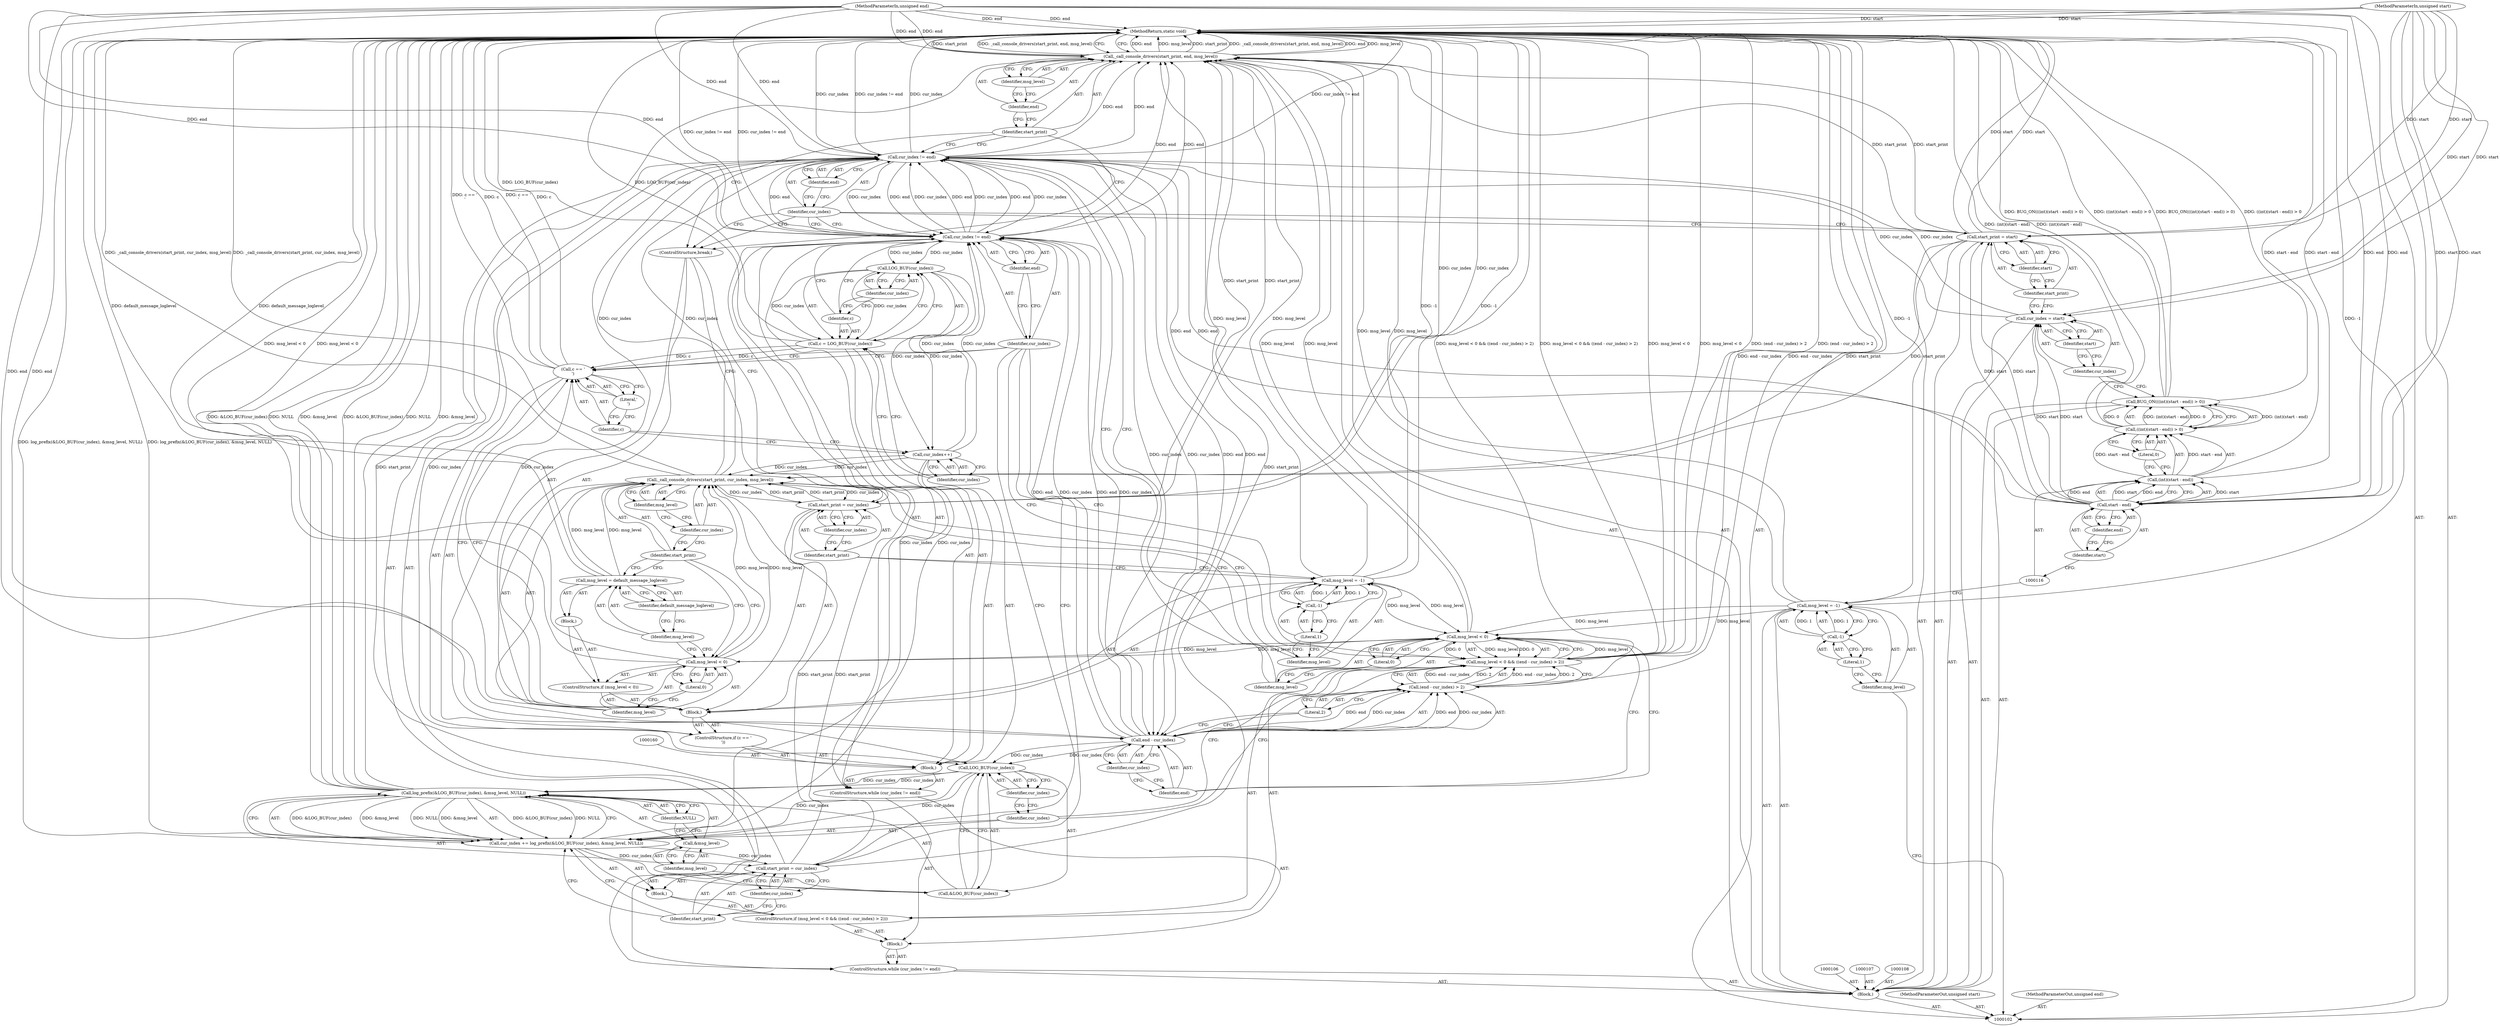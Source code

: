 digraph "1_linux_ce0030c00f95cf9110d9cdcd41e901e1fb814417" {
"1000196" [label="(MethodReturn,static void)"];
"1000103" [label="(MethodParameterIn,unsigned start)"];
"1000281" [label="(MethodParameterOut,unsigned start)"];
"1000104" [label="(MethodParameterIn,unsigned end)"];
"1000282" [label="(MethodParameterOut,unsigned end)"];
"1000127" [label="(ControlStructure,while (cur_index != end))"];
"1000130" [label="(Identifier,end)"];
"1000131" [label="(Block,)"];
"1000128" [label="(Call,cur_index != end)"];
"1000129" [label="(Identifier,cur_index)"];
"1000136" [label="(Literal,0)"];
"1000137" [label="(Call,(end - cur_index) > 2)"];
"1000138" [label="(Call,end - cur_index)"];
"1000139" [label="(Identifier,end)"];
"1000132" [label="(ControlStructure,if (msg_level < 0 && ((end - cur_index) > 2)))"];
"1000140" [label="(Identifier,cur_index)"];
"1000141" [label="(Literal,2)"];
"1000142" [label="(Block,)"];
"1000133" [label="(Call,msg_level < 0 && ((end - cur_index) > 2))"];
"1000134" [label="(Call,msg_level < 0)"];
"1000135" [label="(Identifier,msg_level)"];
"1000145" [label="(Call,log_prefix(&LOG_BUF(cur_index), &msg_level, NULL))"];
"1000146" [label="(Call,&LOG_BUF(cur_index))"];
"1000147" [label="(Call,LOG_BUF(cur_index))"];
"1000143" [label="(Call,cur_index += log_prefix(&LOG_BUF(cur_index), &msg_level, NULL))"];
"1000144" [label="(Identifier,cur_index)"];
"1000148" [label="(Identifier,cur_index)"];
"1000149" [label="(Call,&msg_level)"];
"1000150" [label="(Identifier,msg_level)"];
"1000151" [label="(Identifier,NULL)"];
"1000154" [label="(Identifier,cur_index)"];
"1000152" [label="(Call,start_print = cur_index)"];
"1000153" [label="(Identifier,start_print)"];
"1000156" [label="(Call,cur_index != end)"];
"1000157" [label="(Identifier,cur_index)"];
"1000158" [label="(Identifier,end)"];
"1000155" [label="(ControlStructure,while (cur_index != end))"];
"1000163" [label="(Call,LOG_BUF(cur_index))"];
"1000164" [label="(Identifier,cur_index)"];
"1000159" [label="(Block,)"];
"1000161" [label="(Call,c = LOG_BUF(cur_index))"];
"1000162" [label="(Identifier,c)"];
"1000165" [label="(Call,cur_index++)"];
"1000166" [label="(Identifier,cur_index)"];
"1000105" [label="(Block,)"];
"1000170" [label="(Literal,'\n')"];
"1000171" [label="(Block,)"];
"1000167" [label="(ControlStructure,if (c == '\n'))"];
"1000168" [label="(Call,c == '\n')"];
"1000169" [label="(Identifier,c)"];
"1000175" [label="(Literal,0)"];
"1000176" [label="(Block,)"];
"1000172" [label="(ControlStructure,if (msg_level < 0))"];
"1000173" [label="(Call,msg_level < 0)"];
"1000174" [label="(Identifier,msg_level)"];
"1000179" [label="(Identifier,default_message_loglevel)"];
"1000177" [label="(Call,msg_level = default_message_loglevel)"];
"1000178" [label="(Identifier,msg_level)"];
"1000181" [label="(Identifier,start_print)"];
"1000182" [label="(Identifier,cur_index)"];
"1000180" [label="(Call,_call_console_drivers(start_print, cur_index, msg_level))"];
"1000183" [label="(Identifier,msg_level)"];
"1000186" [label="(Call,-1)"];
"1000187" [label="(Literal,1)"];
"1000184" [label="(Call,msg_level = -1)"];
"1000185" [label="(Identifier,msg_level)"];
"1000190" [label="(Identifier,cur_index)"];
"1000188" [label="(Call,start_print = cur_index)"];
"1000189" [label="(Identifier,start_print)"];
"1000191" [label="(ControlStructure,break;)"];
"1000192" [label="(Call,_call_console_drivers(start_print, end, msg_level))"];
"1000193" [label="(Identifier,start_print)"];
"1000194" [label="(Identifier,end)"];
"1000195" [label="(Identifier,msg_level)"];
"1000109" [label="(Call,msg_level = -1)"];
"1000110" [label="(Identifier,msg_level)"];
"1000111" [label="(Call,-1)"];
"1000112" [label="(Literal,1)"];
"1000113" [label="(Call,BUG_ON(((int)(start - end)) > 0))"];
"1000117" [label="(Call,start - end)"];
"1000118" [label="(Identifier,start)"];
"1000119" [label="(Identifier,end)"];
"1000120" [label="(Literal,0)"];
"1000114" [label="(Call,((int)(start - end)) > 0)"];
"1000115" [label="(Call,(int)(start - end))"];
"1000121" [label="(Call,cur_index = start)"];
"1000122" [label="(Identifier,cur_index)"];
"1000123" [label="(Identifier,start)"];
"1000126" [label="(Identifier,start)"];
"1000124" [label="(Call,start_print = start)"];
"1000125" [label="(Identifier,start_print)"];
"1000196" -> "1000102"  [label="AST: "];
"1000196" -> "1000192"  [label="CFG: "];
"1000192" -> "1000196"  [label="DDG: end"];
"1000192" -> "1000196"  [label="DDG: msg_level"];
"1000192" -> "1000196"  [label="DDG: start_print"];
"1000192" -> "1000196"  [label="DDG: _call_console_drivers(start_print, end, msg_level)"];
"1000145" -> "1000196"  [label="DDG: NULL"];
"1000145" -> "1000196"  [label="DDG: &msg_level"];
"1000145" -> "1000196"  [label="DDG: &LOG_BUF(cur_index)"];
"1000113" -> "1000196"  [label="DDG: ((int)(start - end)) > 0"];
"1000113" -> "1000196"  [label="DDG: BUG_ON(((int)(start - end)) > 0)"];
"1000133" -> "1000196"  [label="DDG: msg_level < 0 && ((end - cur_index) > 2)"];
"1000133" -> "1000196"  [label="DDG: msg_level < 0"];
"1000133" -> "1000196"  [label="DDG: (end - cur_index) > 2"];
"1000115" -> "1000196"  [label="DDG: start - end"];
"1000168" -> "1000196"  [label="DDG: c == '\n'"];
"1000168" -> "1000196"  [label="DDG: c"];
"1000184" -> "1000196"  [label="DDG: -1"];
"1000124" -> "1000196"  [label="DDG: start"];
"1000188" -> "1000196"  [label="DDG: cur_index"];
"1000177" -> "1000196"  [label="DDG: default_message_loglevel"];
"1000104" -> "1000196"  [label="DDG: end"];
"1000128" -> "1000196"  [label="DDG: cur_index"];
"1000128" -> "1000196"  [label="DDG: cur_index != end"];
"1000103" -> "1000196"  [label="DDG: start"];
"1000114" -> "1000196"  [label="DDG: (int)(start - end)"];
"1000180" -> "1000196"  [label="DDG: _call_console_drivers(start_print, cur_index, msg_level)"];
"1000173" -> "1000196"  [label="DDG: msg_level < 0"];
"1000143" -> "1000196"  [label="DDG: log_prefix(&LOG_BUF(cur_index), &msg_level, NULL)"];
"1000137" -> "1000196"  [label="DDG: end - cur_index"];
"1000156" -> "1000196"  [label="DDG: cur_index != end"];
"1000161" -> "1000196"  [label="DDG: LOG_BUF(cur_index)"];
"1000109" -> "1000196"  [label="DDG: -1"];
"1000103" -> "1000102"  [label="AST: "];
"1000103" -> "1000196"  [label="DDG: start"];
"1000103" -> "1000117"  [label="DDG: start"];
"1000103" -> "1000121"  [label="DDG: start"];
"1000103" -> "1000124"  [label="DDG: start"];
"1000281" -> "1000102"  [label="AST: "];
"1000104" -> "1000102"  [label="AST: "];
"1000104" -> "1000196"  [label="DDG: end"];
"1000104" -> "1000117"  [label="DDG: end"];
"1000104" -> "1000128"  [label="DDG: end"];
"1000104" -> "1000138"  [label="DDG: end"];
"1000104" -> "1000156"  [label="DDG: end"];
"1000104" -> "1000192"  [label="DDG: end"];
"1000282" -> "1000102"  [label="AST: "];
"1000127" -> "1000105"  [label="AST: "];
"1000128" -> "1000127"  [label="AST: "];
"1000131" -> "1000127"  [label="AST: "];
"1000130" -> "1000128"  [label="AST: "];
"1000130" -> "1000129"  [label="CFG: "];
"1000128" -> "1000130"  [label="CFG: "];
"1000131" -> "1000127"  [label="AST: "];
"1000132" -> "1000131"  [label="AST: "];
"1000155" -> "1000131"  [label="AST: "];
"1000128" -> "1000127"  [label="AST: "];
"1000128" -> "1000130"  [label="CFG: "];
"1000129" -> "1000128"  [label="AST: "];
"1000130" -> "1000128"  [label="AST: "];
"1000135" -> "1000128"  [label="CFG: "];
"1000193" -> "1000128"  [label="CFG: "];
"1000128" -> "1000196"  [label="DDG: cur_index"];
"1000128" -> "1000196"  [label="DDG: cur_index != end"];
"1000156" -> "1000128"  [label="DDG: cur_index"];
"1000156" -> "1000128"  [label="DDG: end"];
"1000121" -> "1000128"  [label="DDG: cur_index"];
"1000180" -> "1000128"  [label="DDG: cur_index"];
"1000117" -> "1000128"  [label="DDG: end"];
"1000104" -> "1000128"  [label="DDG: end"];
"1000128" -> "1000138"  [label="DDG: end"];
"1000128" -> "1000138"  [label="DDG: cur_index"];
"1000128" -> "1000147"  [label="DDG: cur_index"];
"1000128" -> "1000156"  [label="DDG: cur_index"];
"1000128" -> "1000156"  [label="DDG: end"];
"1000128" -> "1000192"  [label="DDG: end"];
"1000129" -> "1000128"  [label="AST: "];
"1000129" -> "1000156"  [label="CFG: "];
"1000129" -> "1000191"  [label="CFG: "];
"1000129" -> "1000124"  [label="CFG: "];
"1000130" -> "1000129"  [label="CFG: "];
"1000136" -> "1000134"  [label="AST: "];
"1000136" -> "1000135"  [label="CFG: "];
"1000134" -> "1000136"  [label="CFG: "];
"1000137" -> "1000133"  [label="AST: "];
"1000137" -> "1000141"  [label="CFG: "];
"1000138" -> "1000137"  [label="AST: "];
"1000141" -> "1000137"  [label="AST: "];
"1000133" -> "1000137"  [label="CFG: "];
"1000137" -> "1000196"  [label="DDG: end - cur_index"];
"1000137" -> "1000133"  [label="DDG: end - cur_index"];
"1000137" -> "1000133"  [label="DDG: 2"];
"1000138" -> "1000137"  [label="DDG: end"];
"1000138" -> "1000137"  [label="DDG: cur_index"];
"1000138" -> "1000137"  [label="AST: "];
"1000138" -> "1000140"  [label="CFG: "];
"1000139" -> "1000138"  [label="AST: "];
"1000140" -> "1000138"  [label="AST: "];
"1000141" -> "1000138"  [label="CFG: "];
"1000138" -> "1000137"  [label="DDG: end"];
"1000138" -> "1000137"  [label="DDG: cur_index"];
"1000128" -> "1000138"  [label="DDG: end"];
"1000128" -> "1000138"  [label="DDG: cur_index"];
"1000104" -> "1000138"  [label="DDG: end"];
"1000138" -> "1000147"  [label="DDG: cur_index"];
"1000138" -> "1000156"  [label="DDG: cur_index"];
"1000138" -> "1000156"  [label="DDG: end"];
"1000139" -> "1000138"  [label="AST: "];
"1000139" -> "1000134"  [label="CFG: "];
"1000140" -> "1000139"  [label="CFG: "];
"1000132" -> "1000131"  [label="AST: "];
"1000133" -> "1000132"  [label="AST: "];
"1000142" -> "1000132"  [label="AST: "];
"1000140" -> "1000138"  [label="AST: "];
"1000140" -> "1000139"  [label="CFG: "];
"1000138" -> "1000140"  [label="CFG: "];
"1000141" -> "1000137"  [label="AST: "];
"1000141" -> "1000138"  [label="CFG: "];
"1000137" -> "1000141"  [label="CFG: "];
"1000142" -> "1000132"  [label="AST: "];
"1000143" -> "1000142"  [label="AST: "];
"1000152" -> "1000142"  [label="AST: "];
"1000133" -> "1000132"  [label="AST: "];
"1000133" -> "1000134"  [label="CFG: "];
"1000133" -> "1000137"  [label="CFG: "];
"1000134" -> "1000133"  [label="AST: "];
"1000137" -> "1000133"  [label="AST: "];
"1000144" -> "1000133"  [label="CFG: "];
"1000157" -> "1000133"  [label="CFG: "];
"1000133" -> "1000196"  [label="DDG: msg_level < 0 && ((end - cur_index) > 2)"];
"1000133" -> "1000196"  [label="DDG: msg_level < 0"];
"1000133" -> "1000196"  [label="DDG: (end - cur_index) > 2"];
"1000134" -> "1000133"  [label="DDG: msg_level"];
"1000134" -> "1000133"  [label="DDG: 0"];
"1000137" -> "1000133"  [label="DDG: end - cur_index"];
"1000137" -> "1000133"  [label="DDG: 2"];
"1000134" -> "1000133"  [label="AST: "];
"1000134" -> "1000136"  [label="CFG: "];
"1000135" -> "1000134"  [label="AST: "];
"1000136" -> "1000134"  [label="AST: "];
"1000139" -> "1000134"  [label="CFG: "];
"1000133" -> "1000134"  [label="CFG: "];
"1000134" -> "1000133"  [label="DDG: msg_level"];
"1000134" -> "1000133"  [label="DDG: 0"];
"1000184" -> "1000134"  [label="DDG: msg_level"];
"1000109" -> "1000134"  [label="DDG: msg_level"];
"1000134" -> "1000173"  [label="DDG: msg_level"];
"1000134" -> "1000192"  [label="DDG: msg_level"];
"1000135" -> "1000134"  [label="AST: "];
"1000135" -> "1000128"  [label="CFG: "];
"1000136" -> "1000135"  [label="CFG: "];
"1000145" -> "1000143"  [label="AST: "];
"1000145" -> "1000151"  [label="CFG: "];
"1000146" -> "1000145"  [label="AST: "];
"1000149" -> "1000145"  [label="AST: "];
"1000151" -> "1000145"  [label="AST: "];
"1000143" -> "1000145"  [label="CFG: "];
"1000145" -> "1000196"  [label="DDG: NULL"];
"1000145" -> "1000196"  [label="DDG: &msg_level"];
"1000145" -> "1000196"  [label="DDG: &LOG_BUF(cur_index)"];
"1000145" -> "1000143"  [label="DDG: &LOG_BUF(cur_index)"];
"1000145" -> "1000143"  [label="DDG: &msg_level"];
"1000145" -> "1000143"  [label="DDG: NULL"];
"1000147" -> "1000145"  [label="DDG: cur_index"];
"1000146" -> "1000145"  [label="AST: "];
"1000146" -> "1000147"  [label="CFG: "];
"1000147" -> "1000146"  [label="AST: "];
"1000150" -> "1000146"  [label="CFG: "];
"1000147" -> "1000146"  [label="AST: "];
"1000147" -> "1000148"  [label="CFG: "];
"1000148" -> "1000147"  [label="AST: "];
"1000146" -> "1000147"  [label="CFG: "];
"1000147" -> "1000143"  [label="DDG: cur_index"];
"1000147" -> "1000145"  [label="DDG: cur_index"];
"1000138" -> "1000147"  [label="DDG: cur_index"];
"1000128" -> "1000147"  [label="DDG: cur_index"];
"1000143" -> "1000142"  [label="AST: "];
"1000143" -> "1000145"  [label="CFG: "];
"1000144" -> "1000143"  [label="AST: "];
"1000145" -> "1000143"  [label="AST: "];
"1000153" -> "1000143"  [label="CFG: "];
"1000143" -> "1000196"  [label="DDG: log_prefix(&LOG_BUF(cur_index), &msg_level, NULL)"];
"1000145" -> "1000143"  [label="DDG: &LOG_BUF(cur_index)"];
"1000145" -> "1000143"  [label="DDG: &msg_level"];
"1000145" -> "1000143"  [label="DDG: NULL"];
"1000147" -> "1000143"  [label="DDG: cur_index"];
"1000143" -> "1000152"  [label="DDG: cur_index"];
"1000143" -> "1000156"  [label="DDG: cur_index"];
"1000144" -> "1000143"  [label="AST: "];
"1000144" -> "1000133"  [label="CFG: "];
"1000148" -> "1000144"  [label="CFG: "];
"1000148" -> "1000147"  [label="AST: "];
"1000148" -> "1000144"  [label="CFG: "];
"1000147" -> "1000148"  [label="CFG: "];
"1000149" -> "1000145"  [label="AST: "];
"1000149" -> "1000150"  [label="CFG: "];
"1000150" -> "1000149"  [label="AST: "];
"1000151" -> "1000149"  [label="CFG: "];
"1000150" -> "1000149"  [label="AST: "];
"1000150" -> "1000146"  [label="CFG: "];
"1000149" -> "1000150"  [label="CFG: "];
"1000151" -> "1000145"  [label="AST: "];
"1000151" -> "1000149"  [label="CFG: "];
"1000145" -> "1000151"  [label="CFG: "];
"1000154" -> "1000152"  [label="AST: "];
"1000154" -> "1000153"  [label="CFG: "];
"1000152" -> "1000154"  [label="CFG: "];
"1000152" -> "1000142"  [label="AST: "];
"1000152" -> "1000154"  [label="CFG: "];
"1000153" -> "1000152"  [label="AST: "];
"1000154" -> "1000152"  [label="AST: "];
"1000157" -> "1000152"  [label="CFG: "];
"1000143" -> "1000152"  [label="DDG: cur_index"];
"1000152" -> "1000180"  [label="DDG: start_print"];
"1000152" -> "1000192"  [label="DDG: start_print"];
"1000153" -> "1000152"  [label="AST: "];
"1000153" -> "1000143"  [label="CFG: "];
"1000154" -> "1000153"  [label="CFG: "];
"1000156" -> "1000155"  [label="AST: "];
"1000156" -> "1000158"  [label="CFG: "];
"1000157" -> "1000156"  [label="AST: "];
"1000158" -> "1000156"  [label="AST: "];
"1000129" -> "1000156"  [label="CFG: "];
"1000162" -> "1000156"  [label="CFG: "];
"1000156" -> "1000196"  [label="DDG: cur_index != end"];
"1000156" -> "1000128"  [label="DDG: cur_index"];
"1000156" -> "1000128"  [label="DDG: end"];
"1000128" -> "1000156"  [label="DDG: cur_index"];
"1000128" -> "1000156"  [label="DDG: end"];
"1000165" -> "1000156"  [label="DDG: cur_index"];
"1000138" -> "1000156"  [label="DDG: cur_index"];
"1000138" -> "1000156"  [label="DDG: end"];
"1000143" -> "1000156"  [label="DDG: cur_index"];
"1000104" -> "1000156"  [label="DDG: end"];
"1000156" -> "1000163"  [label="DDG: cur_index"];
"1000156" -> "1000192"  [label="DDG: end"];
"1000157" -> "1000156"  [label="AST: "];
"1000157" -> "1000168"  [label="CFG: "];
"1000157" -> "1000152"  [label="CFG: "];
"1000157" -> "1000133"  [label="CFG: "];
"1000158" -> "1000157"  [label="CFG: "];
"1000158" -> "1000156"  [label="AST: "];
"1000158" -> "1000157"  [label="CFG: "];
"1000156" -> "1000158"  [label="CFG: "];
"1000155" -> "1000131"  [label="AST: "];
"1000156" -> "1000155"  [label="AST: "];
"1000159" -> "1000155"  [label="AST: "];
"1000163" -> "1000161"  [label="AST: "];
"1000163" -> "1000164"  [label="CFG: "];
"1000164" -> "1000163"  [label="AST: "];
"1000161" -> "1000163"  [label="CFG: "];
"1000163" -> "1000161"  [label="DDG: cur_index"];
"1000156" -> "1000163"  [label="DDG: cur_index"];
"1000163" -> "1000165"  [label="DDG: cur_index"];
"1000164" -> "1000163"  [label="AST: "];
"1000164" -> "1000162"  [label="CFG: "];
"1000163" -> "1000164"  [label="CFG: "];
"1000159" -> "1000155"  [label="AST: "];
"1000160" -> "1000159"  [label="AST: "];
"1000161" -> "1000159"  [label="AST: "];
"1000165" -> "1000159"  [label="AST: "];
"1000167" -> "1000159"  [label="AST: "];
"1000161" -> "1000159"  [label="AST: "];
"1000161" -> "1000163"  [label="CFG: "];
"1000162" -> "1000161"  [label="AST: "];
"1000163" -> "1000161"  [label="AST: "];
"1000166" -> "1000161"  [label="CFG: "];
"1000161" -> "1000196"  [label="DDG: LOG_BUF(cur_index)"];
"1000163" -> "1000161"  [label="DDG: cur_index"];
"1000161" -> "1000168"  [label="DDG: c"];
"1000162" -> "1000161"  [label="AST: "];
"1000162" -> "1000156"  [label="CFG: "];
"1000164" -> "1000162"  [label="CFG: "];
"1000165" -> "1000159"  [label="AST: "];
"1000165" -> "1000166"  [label="CFG: "];
"1000166" -> "1000165"  [label="AST: "];
"1000169" -> "1000165"  [label="CFG: "];
"1000165" -> "1000156"  [label="DDG: cur_index"];
"1000163" -> "1000165"  [label="DDG: cur_index"];
"1000165" -> "1000180"  [label="DDG: cur_index"];
"1000166" -> "1000165"  [label="AST: "];
"1000166" -> "1000161"  [label="CFG: "];
"1000165" -> "1000166"  [label="CFG: "];
"1000105" -> "1000102"  [label="AST: "];
"1000106" -> "1000105"  [label="AST: "];
"1000107" -> "1000105"  [label="AST: "];
"1000108" -> "1000105"  [label="AST: "];
"1000109" -> "1000105"  [label="AST: "];
"1000113" -> "1000105"  [label="AST: "];
"1000121" -> "1000105"  [label="AST: "];
"1000124" -> "1000105"  [label="AST: "];
"1000127" -> "1000105"  [label="AST: "];
"1000192" -> "1000105"  [label="AST: "];
"1000170" -> "1000168"  [label="AST: "];
"1000170" -> "1000169"  [label="CFG: "];
"1000168" -> "1000170"  [label="CFG: "];
"1000171" -> "1000167"  [label="AST: "];
"1000172" -> "1000171"  [label="AST: "];
"1000180" -> "1000171"  [label="AST: "];
"1000184" -> "1000171"  [label="AST: "];
"1000188" -> "1000171"  [label="AST: "];
"1000191" -> "1000171"  [label="AST: "];
"1000167" -> "1000159"  [label="AST: "];
"1000168" -> "1000167"  [label="AST: "];
"1000171" -> "1000167"  [label="AST: "];
"1000168" -> "1000167"  [label="AST: "];
"1000168" -> "1000170"  [label="CFG: "];
"1000169" -> "1000168"  [label="AST: "];
"1000170" -> "1000168"  [label="AST: "];
"1000157" -> "1000168"  [label="CFG: "];
"1000174" -> "1000168"  [label="CFG: "];
"1000168" -> "1000196"  [label="DDG: c == '\n'"];
"1000168" -> "1000196"  [label="DDG: c"];
"1000161" -> "1000168"  [label="DDG: c"];
"1000169" -> "1000168"  [label="AST: "];
"1000169" -> "1000165"  [label="CFG: "];
"1000170" -> "1000169"  [label="CFG: "];
"1000175" -> "1000173"  [label="AST: "];
"1000175" -> "1000174"  [label="CFG: "];
"1000173" -> "1000175"  [label="CFG: "];
"1000176" -> "1000172"  [label="AST: "];
"1000177" -> "1000176"  [label="AST: "];
"1000172" -> "1000171"  [label="AST: "];
"1000173" -> "1000172"  [label="AST: "];
"1000176" -> "1000172"  [label="AST: "];
"1000173" -> "1000172"  [label="AST: "];
"1000173" -> "1000175"  [label="CFG: "];
"1000174" -> "1000173"  [label="AST: "];
"1000175" -> "1000173"  [label="AST: "];
"1000178" -> "1000173"  [label="CFG: "];
"1000181" -> "1000173"  [label="CFG: "];
"1000173" -> "1000196"  [label="DDG: msg_level < 0"];
"1000134" -> "1000173"  [label="DDG: msg_level"];
"1000173" -> "1000180"  [label="DDG: msg_level"];
"1000174" -> "1000173"  [label="AST: "];
"1000174" -> "1000168"  [label="CFG: "];
"1000175" -> "1000174"  [label="CFG: "];
"1000179" -> "1000177"  [label="AST: "];
"1000179" -> "1000178"  [label="CFG: "];
"1000177" -> "1000179"  [label="CFG: "];
"1000177" -> "1000176"  [label="AST: "];
"1000177" -> "1000179"  [label="CFG: "];
"1000178" -> "1000177"  [label="AST: "];
"1000179" -> "1000177"  [label="AST: "];
"1000181" -> "1000177"  [label="CFG: "];
"1000177" -> "1000196"  [label="DDG: default_message_loglevel"];
"1000177" -> "1000180"  [label="DDG: msg_level"];
"1000178" -> "1000177"  [label="AST: "];
"1000178" -> "1000173"  [label="CFG: "];
"1000179" -> "1000178"  [label="CFG: "];
"1000181" -> "1000180"  [label="AST: "];
"1000181" -> "1000177"  [label="CFG: "];
"1000181" -> "1000173"  [label="CFG: "];
"1000182" -> "1000181"  [label="CFG: "];
"1000182" -> "1000180"  [label="AST: "];
"1000182" -> "1000181"  [label="CFG: "];
"1000183" -> "1000182"  [label="CFG: "];
"1000180" -> "1000171"  [label="AST: "];
"1000180" -> "1000183"  [label="CFG: "];
"1000181" -> "1000180"  [label="AST: "];
"1000182" -> "1000180"  [label="AST: "];
"1000183" -> "1000180"  [label="AST: "];
"1000185" -> "1000180"  [label="CFG: "];
"1000180" -> "1000196"  [label="DDG: _call_console_drivers(start_print, cur_index, msg_level)"];
"1000180" -> "1000128"  [label="DDG: cur_index"];
"1000124" -> "1000180"  [label="DDG: start_print"];
"1000188" -> "1000180"  [label="DDG: start_print"];
"1000152" -> "1000180"  [label="DDG: start_print"];
"1000165" -> "1000180"  [label="DDG: cur_index"];
"1000177" -> "1000180"  [label="DDG: msg_level"];
"1000173" -> "1000180"  [label="DDG: msg_level"];
"1000180" -> "1000188"  [label="DDG: cur_index"];
"1000183" -> "1000180"  [label="AST: "];
"1000183" -> "1000182"  [label="CFG: "];
"1000180" -> "1000183"  [label="CFG: "];
"1000186" -> "1000184"  [label="AST: "];
"1000186" -> "1000187"  [label="CFG: "];
"1000187" -> "1000186"  [label="AST: "];
"1000184" -> "1000186"  [label="CFG: "];
"1000186" -> "1000184"  [label="DDG: 1"];
"1000187" -> "1000186"  [label="AST: "];
"1000187" -> "1000185"  [label="CFG: "];
"1000186" -> "1000187"  [label="CFG: "];
"1000184" -> "1000171"  [label="AST: "];
"1000184" -> "1000186"  [label="CFG: "];
"1000185" -> "1000184"  [label="AST: "];
"1000186" -> "1000184"  [label="AST: "];
"1000189" -> "1000184"  [label="CFG: "];
"1000184" -> "1000196"  [label="DDG: -1"];
"1000184" -> "1000134"  [label="DDG: msg_level"];
"1000186" -> "1000184"  [label="DDG: 1"];
"1000184" -> "1000192"  [label="DDG: msg_level"];
"1000185" -> "1000184"  [label="AST: "];
"1000185" -> "1000180"  [label="CFG: "];
"1000187" -> "1000185"  [label="CFG: "];
"1000190" -> "1000188"  [label="AST: "];
"1000190" -> "1000189"  [label="CFG: "];
"1000188" -> "1000190"  [label="CFG: "];
"1000188" -> "1000171"  [label="AST: "];
"1000188" -> "1000190"  [label="CFG: "];
"1000189" -> "1000188"  [label="AST: "];
"1000190" -> "1000188"  [label="AST: "];
"1000191" -> "1000188"  [label="CFG: "];
"1000188" -> "1000196"  [label="DDG: cur_index"];
"1000188" -> "1000180"  [label="DDG: start_print"];
"1000180" -> "1000188"  [label="DDG: cur_index"];
"1000188" -> "1000192"  [label="DDG: start_print"];
"1000189" -> "1000188"  [label="AST: "];
"1000189" -> "1000184"  [label="CFG: "];
"1000190" -> "1000189"  [label="CFG: "];
"1000191" -> "1000171"  [label="AST: "];
"1000191" -> "1000188"  [label="CFG: "];
"1000129" -> "1000191"  [label="CFG: "];
"1000193" -> "1000191"  [label="CFG: "];
"1000192" -> "1000105"  [label="AST: "];
"1000192" -> "1000195"  [label="CFG: "];
"1000193" -> "1000192"  [label="AST: "];
"1000194" -> "1000192"  [label="AST: "];
"1000195" -> "1000192"  [label="AST: "];
"1000196" -> "1000192"  [label="CFG: "];
"1000192" -> "1000196"  [label="DDG: end"];
"1000192" -> "1000196"  [label="DDG: msg_level"];
"1000192" -> "1000196"  [label="DDG: start_print"];
"1000192" -> "1000196"  [label="DDG: _call_console_drivers(start_print, end, msg_level)"];
"1000124" -> "1000192"  [label="DDG: start_print"];
"1000188" -> "1000192"  [label="DDG: start_print"];
"1000152" -> "1000192"  [label="DDG: start_print"];
"1000128" -> "1000192"  [label="DDG: end"];
"1000156" -> "1000192"  [label="DDG: end"];
"1000104" -> "1000192"  [label="DDG: end"];
"1000184" -> "1000192"  [label="DDG: msg_level"];
"1000134" -> "1000192"  [label="DDG: msg_level"];
"1000109" -> "1000192"  [label="DDG: msg_level"];
"1000193" -> "1000192"  [label="AST: "];
"1000193" -> "1000128"  [label="CFG: "];
"1000193" -> "1000191"  [label="CFG: "];
"1000194" -> "1000193"  [label="CFG: "];
"1000194" -> "1000192"  [label="AST: "];
"1000194" -> "1000193"  [label="CFG: "];
"1000195" -> "1000194"  [label="CFG: "];
"1000195" -> "1000192"  [label="AST: "];
"1000195" -> "1000194"  [label="CFG: "];
"1000192" -> "1000195"  [label="CFG: "];
"1000109" -> "1000105"  [label="AST: "];
"1000109" -> "1000111"  [label="CFG: "];
"1000110" -> "1000109"  [label="AST: "];
"1000111" -> "1000109"  [label="AST: "];
"1000116" -> "1000109"  [label="CFG: "];
"1000109" -> "1000196"  [label="DDG: -1"];
"1000111" -> "1000109"  [label="DDG: 1"];
"1000109" -> "1000134"  [label="DDG: msg_level"];
"1000109" -> "1000192"  [label="DDG: msg_level"];
"1000110" -> "1000109"  [label="AST: "];
"1000110" -> "1000102"  [label="CFG: "];
"1000112" -> "1000110"  [label="CFG: "];
"1000111" -> "1000109"  [label="AST: "];
"1000111" -> "1000112"  [label="CFG: "];
"1000112" -> "1000111"  [label="AST: "];
"1000109" -> "1000111"  [label="CFG: "];
"1000111" -> "1000109"  [label="DDG: 1"];
"1000112" -> "1000111"  [label="AST: "];
"1000112" -> "1000110"  [label="CFG: "];
"1000111" -> "1000112"  [label="CFG: "];
"1000113" -> "1000105"  [label="AST: "];
"1000113" -> "1000114"  [label="CFG: "];
"1000114" -> "1000113"  [label="AST: "];
"1000122" -> "1000113"  [label="CFG: "];
"1000113" -> "1000196"  [label="DDG: ((int)(start - end)) > 0"];
"1000113" -> "1000196"  [label="DDG: BUG_ON(((int)(start - end)) > 0)"];
"1000114" -> "1000113"  [label="DDG: (int)(start - end)"];
"1000114" -> "1000113"  [label="DDG: 0"];
"1000117" -> "1000115"  [label="AST: "];
"1000117" -> "1000119"  [label="CFG: "];
"1000118" -> "1000117"  [label="AST: "];
"1000119" -> "1000117"  [label="AST: "];
"1000115" -> "1000117"  [label="CFG: "];
"1000117" -> "1000115"  [label="DDG: start"];
"1000117" -> "1000115"  [label="DDG: end"];
"1000103" -> "1000117"  [label="DDG: start"];
"1000104" -> "1000117"  [label="DDG: end"];
"1000117" -> "1000121"  [label="DDG: start"];
"1000117" -> "1000124"  [label="DDG: start"];
"1000117" -> "1000128"  [label="DDG: end"];
"1000118" -> "1000117"  [label="AST: "];
"1000118" -> "1000116"  [label="CFG: "];
"1000119" -> "1000118"  [label="CFG: "];
"1000119" -> "1000117"  [label="AST: "];
"1000119" -> "1000118"  [label="CFG: "];
"1000117" -> "1000119"  [label="CFG: "];
"1000120" -> "1000114"  [label="AST: "];
"1000120" -> "1000115"  [label="CFG: "];
"1000114" -> "1000120"  [label="CFG: "];
"1000114" -> "1000113"  [label="AST: "];
"1000114" -> "1000120"  [label="CFG: "];
"1000115" -> "1000114"  [label="AST: "];
"1000120" -> "1000114"  [label="AST: "];
"1000113" -> "1000114"  [label="CFG: "];
"1000114" -> "1000196"  [label="DDG: (int)(start - end)"];
"1000114" -> "1000113"  [label="DDG: (int)(start - end)"];
"1000114" -> "1000113"  [label="DDG: 0"];
"1000115" -> "1000114"  [label="DDG: start - end"];
"1000115" -> "1000114"  [label="AST: "];
"1000115" -> "1000117"  [label="CFG: "];
"1000116" -> "1000115"  [label="AST: "];
"1000117" -> "1000115"  [label="AST: "];
"1000120" -> "1000115"  [label="CFG: "];
"1000115" -> "1000196"  [label="DDG: start - end"];
"1000115" -> "1000114"  [label="DDG: start - end"];
"1000117" -> "1000115"  [label="DDG: start"];
"1000117" -> "1000115"  [label="DDG: end"];
"1000121" -> "1000105"  [label="AST: "];
"1000121" -> "1000123"  [label="CFG: "];
"1000122" -> "1000121"  [label="AST: "];
"1000123" -> "1000121"  [label="AST: "];
"1000125" -> "1000121"  [label="CFG: "];
"1000117" -> "1000121"  [label="DDG: start"];
"1000103" -> "1000121"  [label="DDG: start"];
"1000121" -> "1000128"  [label="DDG: cur_index"];
"1000122" -> "1000121"  [label="AST: "];
"1000122" -> "1000113"  [label="CFG: "];
"1000123" -> "1000122"  [label="CFG: "];
"1000123" -> "1000121"  [label="AST: "];
"1000123" -> "1000122"  [label="CFG: "];
"1000121" -> "1000123"  [label="CFG: "];
"1000126" -> "1000124"  [label="AST: "];
"1000126" -> "1000125"  [label="CFG: "];
"1000124" -> "1000126"  [label="CFG: "];
"1000124" -> "1000105"  [label="AST: "];
"1000124" -> "1000126"  [label="CFG: "];
"1000125" -> "1000124"  [label="AST: "];
"1000126" -> "1000124"  [label="AST: "];
"1000129" -> "1000124"  [label="CFG: "];
"1000124" -> "1000196"  [label="DDG: start"];
"1000103" -> "1000124"  [label="DDG: start"];
"1000117" -> "1000124"  [label="DDG: start"];
"1000124" -> "1000180"  [label="DDG: start_print"];
"1000124" -> "1000192"  [label="DDG: start_print"];
"1000125" -> "1000124"  [label="AST: "];
"1000125" -> "1000121"  [label="CFG: "];
"1000126" -> "1000125"  [label="CFG: "];
}

